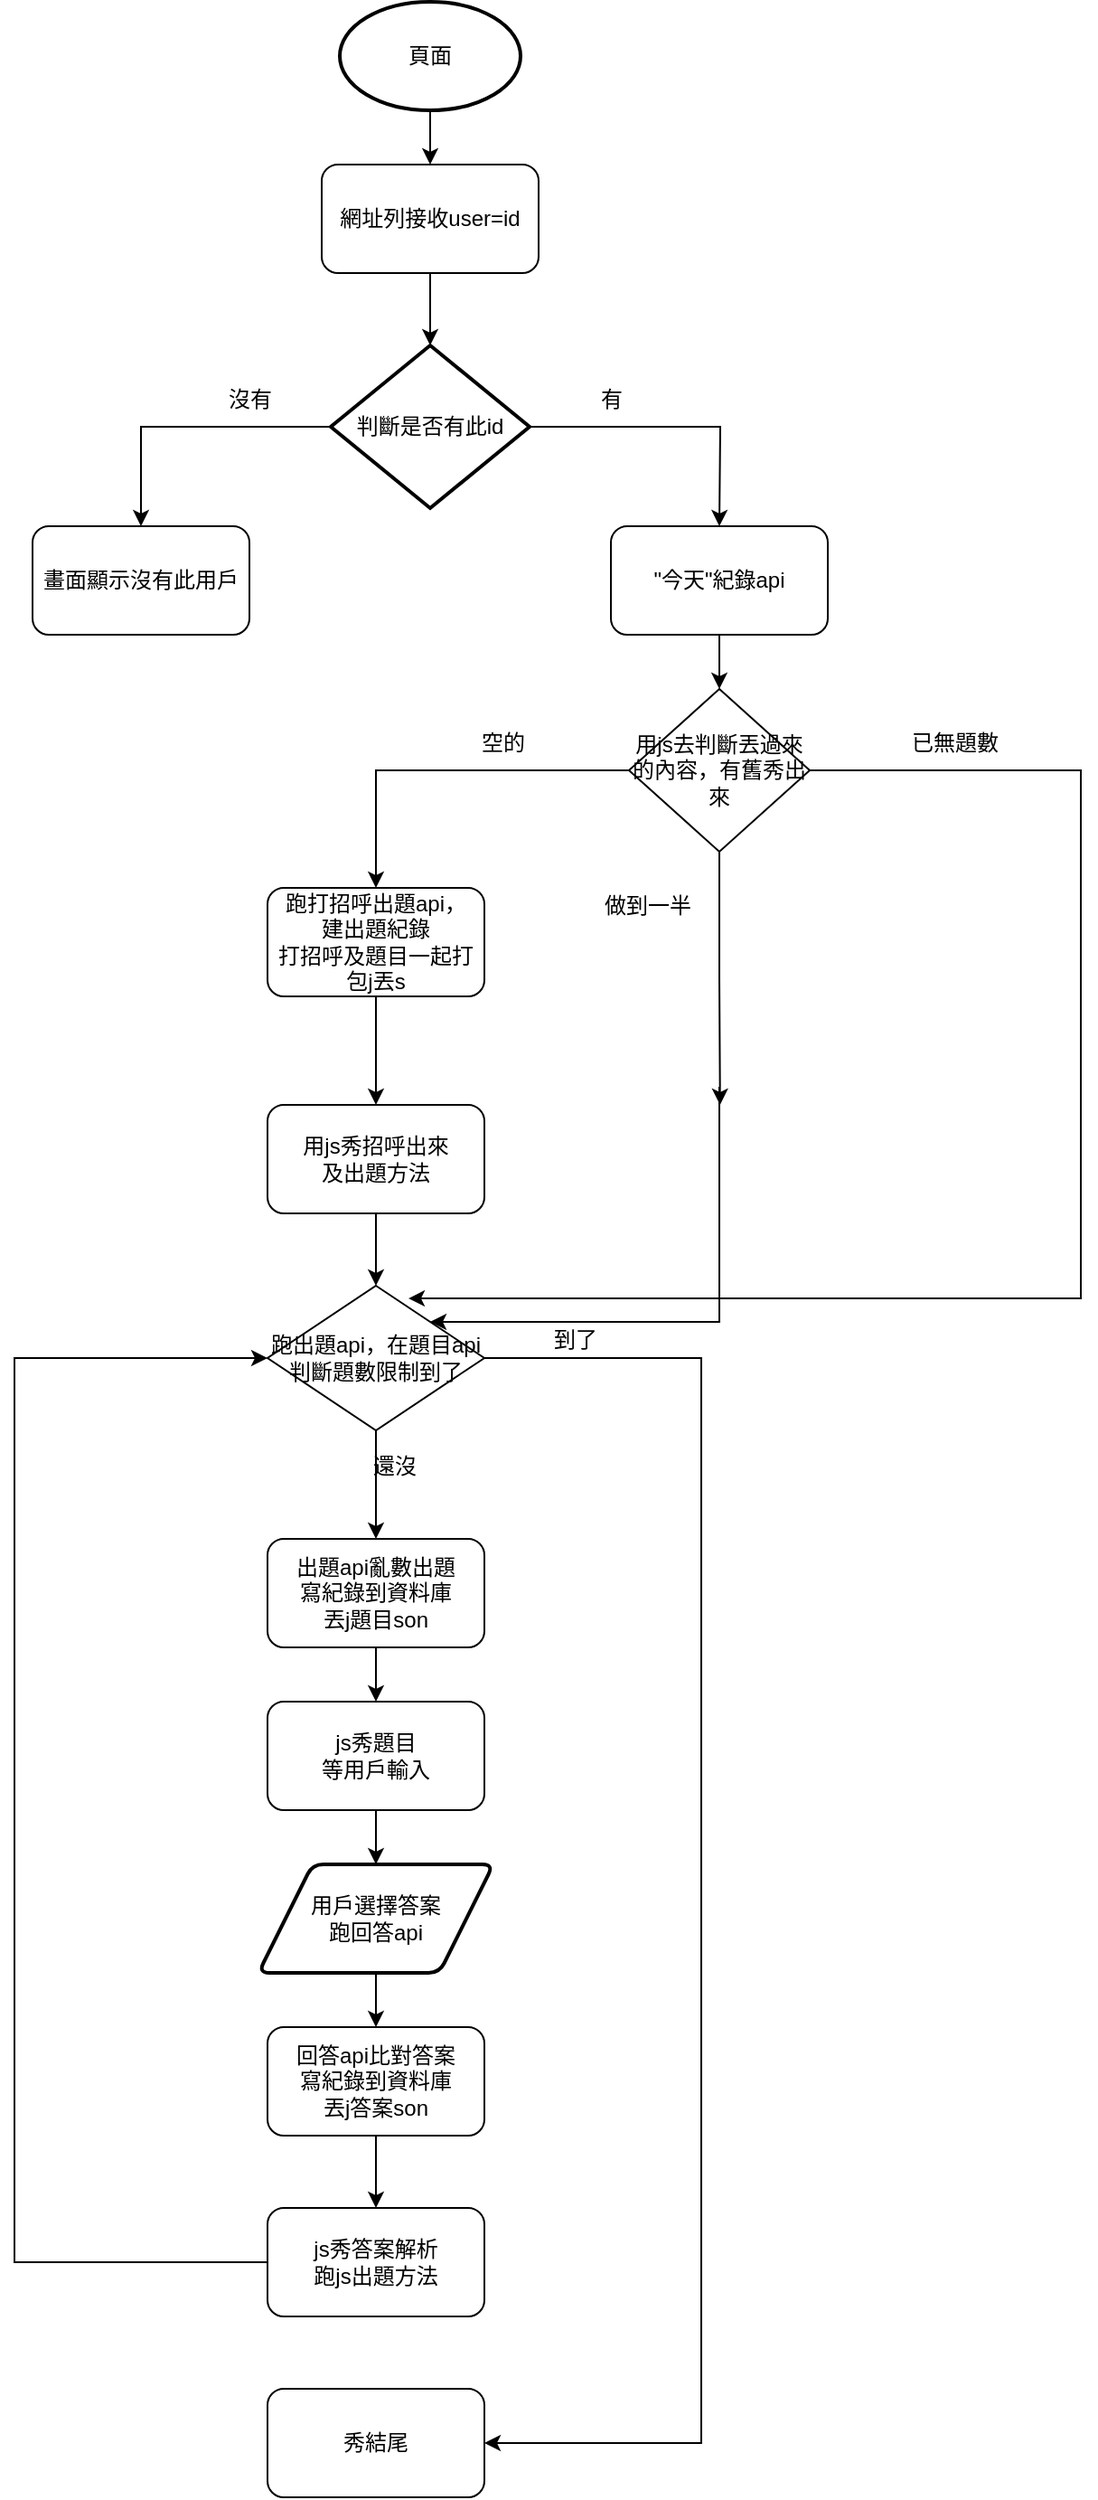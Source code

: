 <mxfile version="14.9.7" type="github">
  <diagram id="qVD_Ddcjk3obwNzJvVFi" name="Page-1">
    <mxGraphModel dx="565" dy="654" grid="1" gridSize="10" guides="1" tooltips="1" connect="1" arrows="1" fold="1" page="1" pageScale="1" pageWidth="1169" pageHeight="1654" math="0" shadow="0">
      <root>
        <mxCell id="0" />
        <mxCell id="1" parent="0" />
        <mxCell id="1LDeUR8kK-ZFBD-OeKCy-27" style="edgeStyle=elbowEdgeStyle;rounded=0;orthogonalLoop=1;jettySize=auto;elbow=vertical;html=1;entryX=0.5;entryY=0;entryDx=0;entryDy=0;" parent="1" source="1LDeUR8kK-ZFBD-OeKCy-3" target="1LDeUR8kK-ZFBD-OeKCy-25" edge="1">
          <mxGeometry relative="1" as="geometry" />
        </mxCell>
        <mxCell id="1LDeUR8kK-ZFBD-OeKCy-3" value="頁面" style="strokeWidth=2;html=1;shape=mxgraph.flowchart.start_1;whiteSpace=wrap;" parent="1" vertex="1">
          <mxGeometry x="350" y="30" width="100" height="60" as="geometry" />
        </mxCell>
        <mxCell id="1LDeUR8kK-ZFBD-OeKCy-13" style="edgeStyle=orthogonalEdgeStyle;rounded=0;orthogonalLoop=1;jettySize=auto;html=1;startArrow=none;" parent="1" source="1LDeUR8kK-ZFBD-OeKCy-25" edge="1">
          <mxGeometry relative="1" as="geometry">
            <mxPoint x="400" y="220" as="targetPoint" />
          </mxGeometry>
        </mxCell>
        <mxCell id="1LDeUR8kK-ZFBD-OeKCy-15" style="edgeStyle=orthogonalEdgeStyle;rounded=0;orthogonalLoop=1;jettySize=auto;html=1;" parent="1" source="1LDeUR8kK-ZFBD-OeKCy-14" edge="1">
          <mxGeometry relative="1" as="geometry">
            <mxPoint x="240" y="320" as="targetPoint" />
            <Array as="points">
              <mxPoint x="270" y="265" />
              <mxPoint x="270" y="265" />
            </Array>
          </mxGeometry>
        </mxCell>
        <mxCell id="1LDeUR8kK-ZFBD-OeKCy-18" style="edgeStyle=orthogonalEdgeStyle;rounded=0;orthogonalLoop=1;jettySize=auto;html=1;" parent="1" source="1LDeUR8kK-ZFBD-OeKCy-14" edge="1">
          <mxGeometry relative="1" as="geometry">
            <mxPoint x="560" y="320" as="targetPoint" />
          </mxGeometry>
        </mxCell>
        <mxCell id="1LDeUR8kK-ZFBD-OeKCy-14" value="判斷是否有此id" style="strokeWidth=2;html=1;shape=mxgraph.flowchart.decision;whiteSpace=wrap;" parent="1" vertex="1">
          <mxGeometry x="345" y="220" width="110" height="90" as="geometry" />
        </mxCell>
        <mxCell id="1LDeUR8kK-ZFBD-OeKCy-16" value="畫面顯示沒有此用戶" style="rounded=1;whiteSpace=wrap;html=1;" parent="1" vertex="1">
          <mxGeometry x="180" y="320" width="120" height="60" as="geometry" />
        </mxCell>
        <mxCell id="1LDeUR8kK-ZFBD-OeKCy-17" value="沒有" style="text;html=1;align=center;verticalAlign=middle;resizable=0;points=[];autosize=1;strokeColor=none;" parent="1" vertex="1">
          <mxGeometry x="280" y="240" width="40" height="20" as="geometry" />
        </mxCell>
        <mxCell id="5gB5hO8Ey-pR2DuHm7CH-6" value="" style="edgeStyle=orthogonalEdgeStyle;rounded=0;orthogonalLoop=1;jettySize=auto;html=1;" parent="1" source="1LDeUR8kK-ZFBD-OeKCy-19" target="1LDeUR8kK-ZFBD-OeKCy-22" edge="1">
          <mxGeometry relative="1" as="geometry" />
        </mxCell>
        <mxCell id="1LDeUR8kK-ZFBD-OeKCy-19" value="跑打招呼出題api，&lt;br&gt;建出題紀錄&lt;br&gt;打招呼及題目一起打包j丟s" style="rounded=1;whiteSpace=wrap;html=1;" parent="1" vertex="1">
          <mxGeometry x="310" y="520" width="120" height="60" as="geometry" />
        </mxCell>
        <mxCell id="1LDeUR8kK-ZFBD-OeKCy-20" value="有" style="text;html=1;align=center;verticalAlign=middle;resizable=0;points=[];autosize=1;strokeColor=none;" parent="1" vertex="1">
          <mxGeometry x="485" y="240" width="30" height="20" as="geometry" />
        </mxCell>
        <mxCell id="1LDeUR8kK-ZFBD-OeKCy-41" value="" style="edgeStyle=elbowEdgeStyle;rounded=0;orthogonalLoop=1;jettySize=auto;elbow=vertical;html=1;" parent="1" source="1LDeUR8kK-ZFBD-OeKCy-22" target="1LDeUR8kK-ZFBD-OeKCy-39" edge="1">
          <mxGeometry relative="1" as="geometry" />
        </mxCell>
        <mxCell id="1LDeUR8kK-ZFBD-OeKCy-22" value="用js秀招呼出來&lt;br&gt;及出題方法" style="rounded=1;whiteSpace=wrap;html=1;" parent="1" vertex="1">
          <mxGeometry x="310" y="640" width="120" height="60" as="geometry" />
        </mxCell>
        <mxCell id="1LDeUR8kK-ZFBD-OeKCy-31" style="edgeStyle=elbowEdgeStyle;rounded=0;orthogonalLoop=1;jettySize=auto;elbow=vertical;html=1;" parent="1" source="1LDeUR8kK-ZFBD-OeKCy-24" edge="1">
          <mxGeometry relative="1" as="geometry">
            <mxPoint x="370" y="1060" as="targetPoint" />
          </mxGeometry>
        </mxCell>
        <mxCell id="1LDeUR8kK-ZFBD-OeKCy-24" value="js秀題目&lt;br&gt;等用戶輸入" style="rounded=1;whiteSpace=wrap;html=1;" parent="1" vertex="1">
          <mxGeometry x="310" y="970" width="120" height="60" as="geometry" />
        </mxCell>
        <mxCell id="1LDeUR8kK-ZFBD-OeKCy-25" value="&lt;span&gt;網址列接收user=id&lt;/span&gt;" style="rounded=1;whiteSpace=wrap;html=1;" parent="1" vertex="1">
          <mxGeometry x="340" y="120" width="120" height="60" as="geometry" />
        </mxCell>
        <mxCell id="1LDeUR8kK-ZFBD-OeKCy-38" value="" style="edgeStyle=elbowEdgeStyle;rounded=0;orthogonalLoop=1;jettySize=auto;elbow=vertical;html=1;" parent="1" source="1LDeUR8kK-ZFBD-OeKCy-28" target="1LDeUR8kK-ZFBD-OeKCy-35" edge="1">
          <mxGeometry relative="1" as="geometry" />
        </mxCell>
        <mxCell id="1LDeUR8kK-ZFBD-OeKCy-28" value="用戶選擇答案&lt;br&gt;跑回答api" style="shape=parallelogram;html=1;strokeWidth=2;perimeter=parallelogramPerimeter;whiteSpace=wrap;rounded=1;arcSize=12;size=0.23;" parent="1" vertex="1">
          <mxGeometry x="305" y="1060" width="130" height="60" as="geometry" />
        </mxCell>
        <mxCell id="1LDeUR8kK-ZFBD-OeKCy-34" value="" style="edgeStyle=elbowEdgeStyle;rounded=0;orthogonalLoop=1;jettySize=auto;elbow=vertical;html=1;" parent="1" source="1LDeUR8kK-ZFBD-OeKCy-32" target="1LDeUR8kK-ZFBD-OeKCy-24" edge="1">
          <mxGeometry relative="1" as="geometry" />
        </mxCell>
        <mxCell id="1LDeUR8kK-ZFBD-OeKCy-32" value="出題api亂數出題&lt;br&gt;寫紀錄到資料庫&lt;br&gt;丟j題目son" style="rounded=1;whiteSpace=wrap;html=1;" parent="1" vertex="1">
          <mxGeometry x="310" y="880" width="120" height="60" as="geometry" />
        </mxCell>
        <mxCell id="1LDeUR8kK-ZFBD-OeKCy-46" value="" style="edgeStyle=orthogonalEdgeStyle;rounded=0;orthogonalLoop=1;jettySize=auto;html=1;" parent="1" source="1LDeUR8kK-ZFBD-OeKCy-35" target="1LDeUR8kK-ZFBD-OeKCy-45" edge="1">
          <mxGeometry relative="1" as="geometry" />
        </mxCell>
        <mxCell id="1LDeUR8kK-ZFBD-OeKCy-35" value="回答api比對答案&lt;br&gt;寫紀錄到資料庫&lt;br&gt;丟j答案son" style="rounded=1;whiteSpace=wrap;html=1;" parent="1" vertex="1">
          <mxGeometry x="310" y="1150" width="120" height="60" as="geometry" />
        </mxCell>
        <mxCell id="1LDeUR8kK-ZFBD-OeKCy-40" value="" style="edgeStyle=elbowEdgeStyle;rounded=0;orthogonalLoop=1;jettySize=auto;elbow=vertical;html=1;exitX=0.5;exitY=1;exitDx=0;exitDy=0;" parent="1" source="1LDeUR8kK-ZFBD-OeKCy-39" target="1LDeUR8kK-ZFBD-OeKCy-32" edge="1">
          <mxGeometry relative="1" as="geometry">
            <mxPoint x="370" y="860" as="sourcePoint" />
          </mxGeometry>
        </mxCell>
        <mxCell id="1LDeUR8kK-ZFBD-OeKCy-48" style="edgeStyle=orthogonalEdgeStyle;rounded=0;orthogonalLoop=1;jettySize=auto;html=1;entryX=1;entryY=0.5;entryDx=0;entryDy=0;entryPerimeter=0;" parent="1" source="1LDeUR8kK-ZFBD-OeKCy-39" target="1LDeUR8kK-ZFBD-OeKCy-49" edge="1">
          <mxGeometry relative="1" as="geometry">
            <mxPoint x="440" y="1390" as="targetPoint" />
            <Array as="points">
              <mxPoint x="550" y="780" />
              <mxPoint x="550" y="1380" />
            </Array>
          </mxGeometry>
        </mxCell>
        <mxCell id="1LDeUR8kK-ZFBD-OeKCy-39" value="跑出題api，在題目api判斷題數限制到了" style="rhombus;whiteSpace=wrap;html=1;" parent="1" vertex="1">
          <mxGeometry x="310" y="740" width="120" height="80" as="geometry" />
        </mxCell>
        <mxCell id="1LDeUR8kK-ZFBD-OeKCy-42" value="還沒" style="text;html=1;align=center;verticalAlign=middle;resizable=0;points=[];autosize=1;strokeColor=none;" parent="1" vertex="1">
          <mxGeometry x="360" y="830" width="40" height="20" as="geometry" />
        </mxCell>
        <mxCell id="1LDeUR8kK-ZFBD-OeKCy-47" style="edgeStyle=orthogonalEdgeStyle;rounded=0;orthogonalLoop=1;jettySize=auto;html=1;entryX=0;entryY=0.5;entryDx=0;entryDy=0;" parent="1" source="1LDeUR8kK-ZFBD-OeKCy-45" target="1LDeUR8kK-ZFBD-OeKCy-39" edge="1">
          <mxGeometry relative="1" as="geometry">
            <mxPoint x="300" y="780" as="targetPoint" />
            <Array as="points">
              <mxPoint x="170" y="1280" />
              <mxPoint x="170" y="780" />
            </Array>
          </mxGeometry>
        </mxCell>
        <mxCell id="1LDeUR8kK-ZFBD-OeKCy-45" value="js秀答案解析&lt;br&gt;跑js出題方法" style="rounded=1;whiteSpace=wrap;html=1;" parent="1" vertex="1">
          <mxGeometry x="310" y="1250" width="120" height="60" as="geometry" />
        </mxCell>
        <mxCell id="1LDeUR8kK-ZFBD-OeKCy-49" value="秀結尾" style="rounded=1;whiteSpace=wrap;html=1;" parent="1" vertex="1">
          <mxGeometry x="310" y="1350" width="120" height="60" as="geometry" />
        </mxCell>
        <mxCell id="1LDeUR8kK-ZFBD-OeKCy-50" value="到了" style="text;html=1;align=center;verticalAlign=middle;resizable=0;points=[];autosize=1;strokeColor=none;" parent="1" vertex="1">
          <mxGeometry x="460" y="760" width="40" height="20" as="geometry" />
        </mxCell>
        <mxCell id="5gB5hO8Ey-pR2DuHm7CH-15" style="edgeStyle=orthogonalEdgeStyle;rounded=0;orthogonalLoop=1;jettySize=auto;html=1;entryX=0.5;entryY=0;entryDx=0;entryDy=0;exitX=0;exitY=0.5;exitDx=0;exitDy=0;" parent="1" source="5gB5hO8Ey-pR2DuHm7CH-24" target="1LDeUR8kK-ZFBD-OeKCy-19" edge="1">
          <mxGeometry relative="1" as="geometry">
            <mxPoint x="500" y="470" as="sourcePoint" />
            <Array as="points">
              <mxPoint x="370" y="455" />
            </Array>
          </mxGeometry>
        </mxCell>
        <mxCell id="5gB5hO8Ey-pR2DuHm7CH-21" style="edgeStyle=orthogonalEdgeStyle;rounded=0;orthogonalLoop=1;jettySize=auto;html=1;entryX=0.65;entryY=0.088;entryDx=0;entryDy=0;exitX=1;exitY=0.5;exitDx=0;exitDy=0;entryPerimeter=0;" parent="1" source="5gB5hO8Ey-pR2DuHm7CH-24" target="1LDeUR8kK-ZFBD-OeKCy-39" edge="1">
          <mxGeometry relative="1" as="geometry">
            <mxPoint x="620" y="470" as="sourcePoint" />
            <Array as="points">
              <mxPoint x="760" y="455" />
              <mxPoint x="760" y="747" />
            </Array>
            <mxPoint x="760" y="520" as="targetPoint" />
          </mxGeometry>
        </mxCell>
        <mxCell id="5gB5hO8Ey-pR2DuHm7CH-16" value="空的" style="text;html=1;align=center;verticalAlign=middle;resizable=0;points=[];autosize=1;strokeColor=none;" parent="1" vertex="1">
          <mxGeometry x="420" y="430" width="40" height="20" as="geometry" />
        </mxCell>
        <mxCell id="5gB5hO8Ey-pR2DuHm7CH-27" style="edgeStyle=orthogonalEdgeStyle;rounded=0;orthogonalLoop=1;jettySize=auto;html=1;entryX=1;entryY=0;entryDx=0;entryDy=0;exitX=0.5;exitY=1;exitDx=0;exitDy=0;" parent="1" target="1LDeUR8kK-ZFBD-OeKCy-39" edge="1">
          <mxGeometry relative="1" as="geometry">
            <mxPoint x="560" y="630" as="sourcePoint" />
            <Array as="points">
              <mxPoint x="560" y="760" />
            </Array>
          </mxGeometry>
        </mxCell>
        <mxCell id="5gB5hO8Ey-pR2DuHm7CH-19" value="做到一半" style="text;html=1;align=center;verticalAlign=middle;resizable=0;points=[];autosize=1;strokeColor=none;" parent="1" vertex="1">
          <mxGeometry x="490" y="520" width="60" height="20" as="geometry" />
        </mxCell>
        <mxCell id="5gB5hO8Ey-pR2DuHm7CH-22" value="已無題數" style="text;html=1;align=center;verticalAlign=middle;resizable=0;points=[];autosize=1;strokeColor=none;" parent="1" vertex="1">
          <mxGeometry x="660" y="430" width="60" height="20" as="geometry" />
        </mxCell>
        <mxCell id="5gB5hO8Ey-pR2DuHm7CH-26" value="" style="edgeStyle=orthogonalEdgeStyle;rounded=0;orthogonalLoop=1;jettySize=auto;html=1;" parent="1" source="5gB5hO8Ey-pR2DuHm7CH-23" target="5gB5hO8Ey-pR2DuHm7CH-24" edge="1">
          <mxGeometry relative="1" as="geometry" />
        </mxCell>
        <mxCell id="5gB5hO8Ey-pR2DuHm7CH-23" value="&lt;span&gt;&quot;今天&quot;紀錄api&lt;/span&gt;" style="rounded=1;whiteSpace=wrap;html=1;" parent="1" vertex="1">
          <mxGeometry x="500" y="320" width="120" height="60" as="geometry" />
        </mxCell>
        <mxCell id="5gB5hO8Ey-pR2DuHm7CH-28" style="edgeStyle=orthogonalEdgeStyle;rounded=0;orthogonalLoop=1;jettySize=auto;html=1;exitX=0.5;exitY=1;exitDx=0;exitDy=0;" parent="1" source="5gB5hO8Ey-pR2DuHm7CH-24" edge="1">
          <mxGeometry relative="1" as="geometry">
            <mxPoint x="560.4" y="640" as="targetPoint" />
          </mxGeometry>
        </mxCell>
        <mxCell id="5gB5hO8Ey-pR2DuHm7CH-24" value="&lt;span&gt;用js去判斷丟過來的內容，有舊秀出來&lt;/span&gt;" style="rhombus;whiteSpace=wrap;html=1;" parent="1" vertex="1">
          <mxGeometry x="510" y="410" width="100" height="90" as="geometry" />
        </mxCell>
      </root>
    </mxGraphModel>
  </diagram>
</mxfile>
